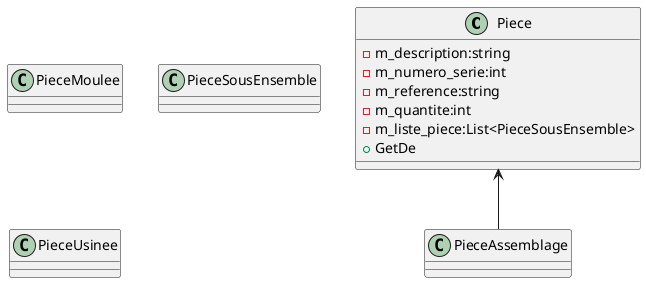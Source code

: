 @startuml diagramme
class Piece
{
    -m_description:string
    -m_numero_serie:int
    -m_reference:string
    -m_quantite:int
    -m_liste_piece:List<PieceSousEnsemble>
    +GetDe
}
class PieceAssemblage
class PieceMoulee
class PieceSousEnsemble
class PieceUsinee



Piece <-- PieceAssemblage

@enduml